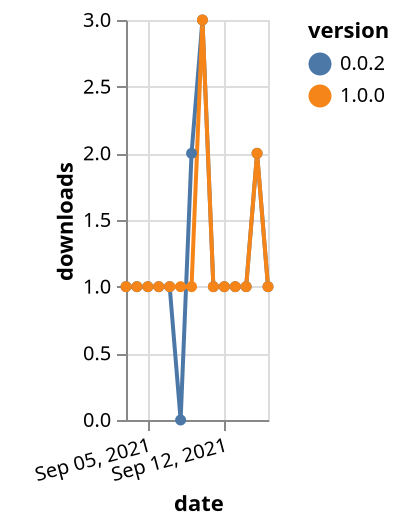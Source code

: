 {"$schema": "https://vega.github.io/schema/vega-lite/v5.json", "description": "A simple bar chart with embedded data.", "data": {"values": [{"date": "2021-09-03", "total": 258, "delta": 1, "version": "0.0.2"}, {"date": "2021-09-04", "total": 259, "delta": 1, "version": "0.0.2"}, {"date": "2021-09-05", "total": 260, "delta": 1, "version": "0.0.2"}, {"date": "2021-09-06", "total": 261, "delta": 1, "version": "0.0.2"}, {"date": "2021-09-07", "total": 262, "delta": 1, "version": "0.0.2"}, {"date": "2021-09-08", "total": 262, "delta": 0, "version": "0.0.2"}, {"date": "2021-09-09", "total": 264, "delta": 2, "version": "0.0.2"}, {"date": "2021-09-10", "total": 267, "delta": 3, "version": "0.0.2"}, {"date": "2021-09-11", "total": 268, "delta": 1, "version": "0.0.2"}, {"date": "2021-09-12", "total": 269, "delta": 1, "version": "0.0.2"}, {"date": "2021-09-13", "total": 270, "delta": 1, "version": "0.0.2"}, {"date": "2021-09-14", "total": 271, "delta": 1, "version": "0.0.2"}, {"date": "2021-09-15", "total": 273, "delta": 2, "version": "0.0.2"}, {"date": "2021-09-16", "total": 274, "delta": 1, "version": "0.0.2"}, {"date": "2021-09-03", "total": 159, "delta": 1, "version": "1.0.0"}, {"date": "2021-09-04", "total": 160, "delta": 1, "version": "1.0.0"}, {"date": "2021-09-05", "total": 161, "delta": 1, "version": "1.0.0"}, {"date": "2021-09-06", "total": 162, "delta": 1, "version": "1.0.0"}, {"date": "2021-09-07", "total": 163, "delta": 1, "version": "1.0.0"}, {"date": "2021-09-08", "total": 164, "delta": 1, "version": "1.0.0"}, {"date": "2021-09-09", "total": 165, "delta": 1, "version": "1.0.0"}, {"date": "2021-09-10", "total": 168, "delta": 3, "version": "1.0.0"}, {"date": "2021-09-11", "total": 169, "delta": 1, "version": "1.0.0"}, {"date": "2021-09-12", "total": 170, "delta": 1, "version": "1.0.0"}, {"date": "2021-09-13", "total": 171, "delta": 1, "version": "1.0.0"}, {"date": "2021-09-14", "total": 172, "delta": 1, "version": "1.0.0"}, {"date": "2021-09-15", "total": 174, "delta": 2, "version": "1.0.0"}, {"date": "2021-09-16", "total": 175, "delta": 1, "version": "1.0.0"}]}, "width": "container", "mark": {"type": "line", "point": {"filled": true}}, "encoding": {"x": {"field": "date", "type": "temporal", "timeUnit": "yearmonthdate", "title": "date", "axis": {"labelAngle": -15}}, "y": {"field": "delta", "type": "quantitative", "title": "downloads"}, "color": {"field": "version", "type": "nominal"}, "tooltip": {"field": "delta"}}}